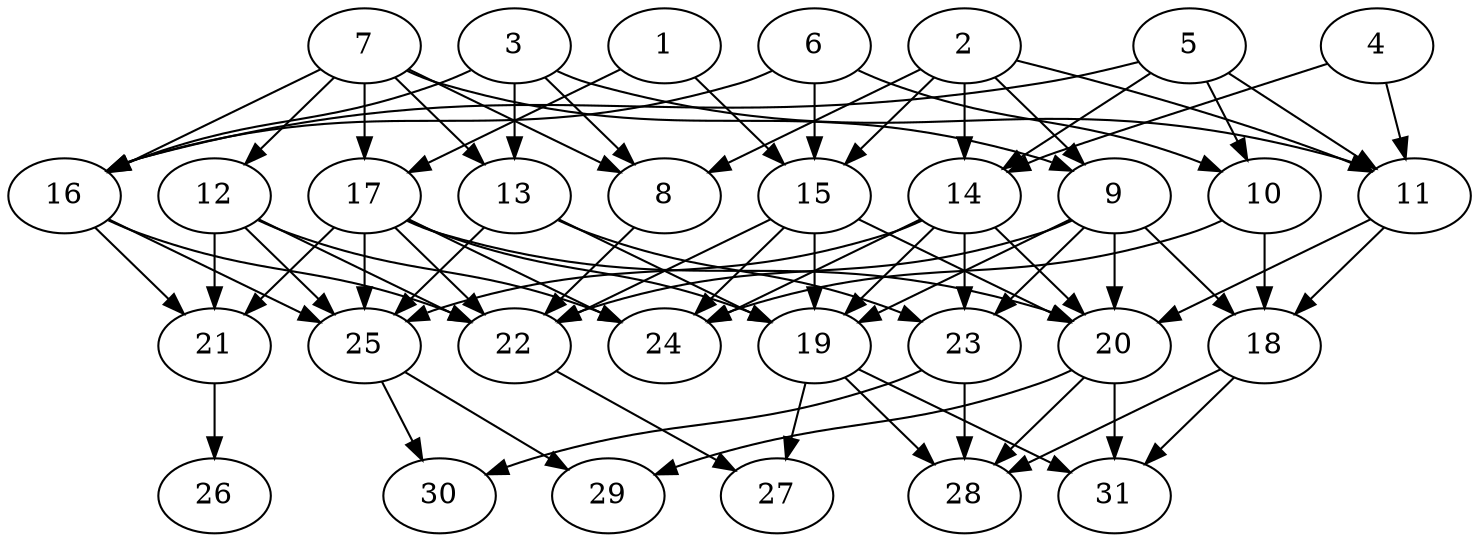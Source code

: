 // DAG (tier=2-normal, mode=compute, n=31, ccr=0.396, fat=0.602, density=0.520, regular=0.447, jump=0.115, mindata=524288, maxdata=8388608)
// DAG automatically generated by daggen at Sun Aug 24 16:33:33 2025
// /home/ermia/Project/Environments/daggen/bin/daggen --dot --ccr 0.396 --fat 0.602 --regular 0.447 --density 0.520 --jump 0.115 --mindata 524288 --maxdata 8388608 -n 31 
digraph G {
  1 [size="13059097215285164", alpha="0.18", expect_size="6529548607642582"]
  1 -> 15 [size ="24990300766208"]
  1 -> 17 [size ="24990300766208"]
  2 [size="13774432238177200", alpha="0.06", expect_size="6887216119088600"]
  2 -> 8 [size ="216479773491200"]
  2 -> 9 [size ="216479773491200"]
  2 -> 11 [size ="216479773491200"]
  2 -> 14 [size ="216479773491200"]
  2 -> 15 [size ="216479773491200"]
  3 [size="75914792899969024000", alpha="0.16", expect_size="37957396449984512000"]
  3 -> 8 [size ="143430307020800"]
  3 -> 11 [size ="143430307020800"]
  3 -> 13 [size ="143430307020800"]
  3 -> 16 [size ="143430307020800"]
  4 [size="98564673453331104", alpha="0.19", expect_size="49282336726665552"]
  4 -> 11 [size ="256995282124800"]
  4 -> 14 [size ="256995282124800"]
  5 [size="34361818799739168", alpha="0.00", expect_size="17180909399869584"]
  5 -> 10 [size ="17153864499200"]
  5 -> 11 [size ="17153864499200"]
  5 -> 14 [size ="17153864499200"]
  5 -> 16 [size ="17153864499200"]
  6 [size="88076692808500", alpha="0.02", expect_size="44038346404250"]
  6 -> 10 [size ="3080598847488"]
  6 -> 15 [size ="3080598847488"]
  6 -> 16 [size ="3080598847488"]
  7 [size="496874713640261184", alpha="0.06", expect_size="248437356820130592"]
  7 -> 8 [size ="280056060444672"]
  7 -> 9 [size ="280056060444672"]
  7 -> 12 [size ="280056060444672"]
  7 -> 13 [size ="280056060444672"]
  7 -> 16 [size ="280056060444672"]
  7 -> 17 [size ="280056060444672"]
  8 [size="67337279291112030208", alpha="0.12", expect_size="33668639645556015104"]
  8 -> 22 [size ="132411903967232"]
  9 [size="7594369982442334", alpha="0.03", expect_size="3797184991221167"]
  9 -> 18 [size ="178430255562752"]
  9 -> 19 [size ="178430255562752"]
  9 -> 20 [size ="178430255562752"]
  9 -> 22 [size ="178430255562752"]
  9 -> 23 [size ="178430255562752"]
  10 [size="599634193824801792", alpha="0.02", expect_size="299817096912400896"]
  10 -> 18 [size ="226915210231808"]
  10 -> 24 [size ="226915210231808"]
  11 [size="42934221096011080", alpha="0.16", expect_size="21467110548005540"]
  11 -> 18 [size ="22865676075008"]
  11 -> 20 [size ="22865676075008"]
  12 [size="200213123980148604928", alpha="0.16", expect_size="100106561990074302464"]
  12 -> 21 [size ="273790483300352"]
  12 -> 22 [size ="273790483300352"]
  12 -> 24 [size ="273790483300352"]
  12 -> 25 [size ="273790483300352"]
  13 [size="83948503673155354624", alpha="0.10", expect_size="41974251836577677312"]
  13 -> 19 [size ="153378785067008"]
  13 -> 23 [size ="153378785067008"]
  13 -> 25 [size ="153378785067008"]
  14 [size="250005089701741985792", alpha="0.08", expect_size="125002544850870992896"]
  14 -> 19 [size ="317484519391232"]
  14 -> 20 [size ="317484519391232"]
  14 -> 23 [size ="317484519391232"]
  14 -> 24 [size ="317484519391232"]
  14 -> 25 [size ="317484519391232"]
  15 [size="2386577803038134", alpha="0.09", expect_size="1193288901519067"]
  15 -> 19 [size ="2383111258112"]
  15 -> 20 [size ="2383111258112"]
  15 -> 22 [size ="2383111258112"]
  15 -> 24 [size ="2383111258112"]
  16 [size="924577913506878464", alpha="0.06", expect_size="462288956753439232"]
  16 -> 21 [size ="353220132077568"]
  16 -> 22 [size ="353220132077568"]
  16 -> 25 [size ="353220132077568"]
  17 [size="283120797543665664", alpha="0.02", expect_size="141560398771832832"]
  17 -> 19 [size ="161960834367488"]
  17 -> 20 [size ="161960834367488"]
  17 -> 21 [size ="161960834367488"]
  17 -> 22 [size ="161960834367488"]
  17 -> 24 [size ="161960834367488"]
  17 -> 25 [size ="161960834367488"]
  18 [size="8376457119681319", alpha="0.12", expect_size="4188228559840659"]
  18 -> 28 [size ="145868665651200"]
  18 -> 31 [size ="145868665651200"]
  19 [size="114060415962598866944", alpha="0.05", expect_size="57030207981299433472"]
  19 -> 27 [size ="188153927303168"]
  19 -> 28 [size ="188153927303168"]
  19 -> 31 [size ="188153927303168"]
  20 [size="350438412018253824000", alpha="0.06", expect_size="175219206009126912000"]
  20 -> 28 [size ="397647072460800"]
  20 -> 29 [size ="397647072460800"]
  20 -> 31 [size ="397647072460800"]
  21 [size="10158687139428098", alpha="0.06", expect_size="5079343569714049"]
  21 -> 26 [size ="186726421102592"]
  22 [size="18568868110106886144", alpha="0.05", expect_size="9284434055053443072"]
  22 -> 27 [size ="56097943584768"]
  23 [size="472431818439294656", alpha="0.11", expect_size="236215909219647328"]
  23 -> 28 [size ="343919581724672"]
  23 -> 30 [size ="343919581724672"]
  24 [size="21536185592066342912", alpha="0.16", expect_size="10768092796033171456"]
  25 [size="2145083953072824", alpha="0.17", expect_size="1072541976536412"]
  25 -> 29 [size ="86760486862848"]
  25 -> 30 [size ="86760486862848"]
  26 [size="425502111095214", alpha="0.15", expect_size="212751055547607"]
  27 [size="7066569417924018176", alpha="0.00", expect_size="3533284708962009088"]
  28 [size="511967603055798", alpha="0.12", expect_size="255983801527899"]
  29 [size="329199637981055418368", alpha="0.02", expect_size="164599818990527709184"]
  30 [size="393150000106416896", alpha="0.07", expect_size="196575000053208448"]
  31 [size="577846349666971549696", alpha="0.06", expect_size="288923174833485774848"]
}